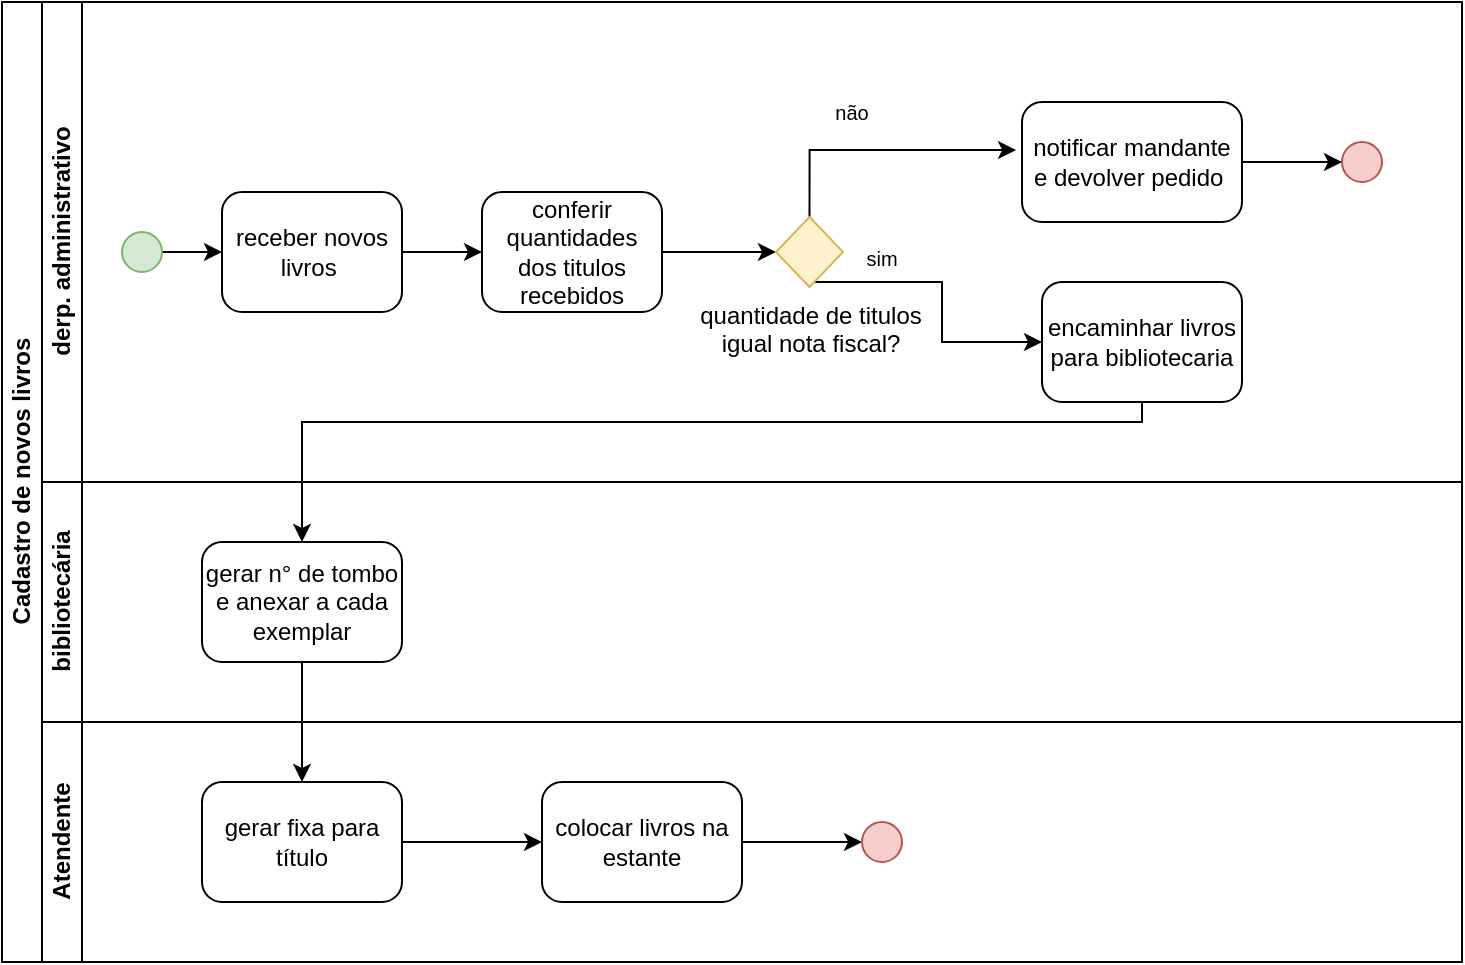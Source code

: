 <mxfile version="17.1.3" type="github">
  <diagram id="Q0MAqNVNHO3hnyYTT2MR" name="Page-1">
    <mxGraphModel dx="1108" dy="451" grid="1" gridSize="10" guides="1" tooltips="1" connect="1" arrows="1" fold="1" page="1" pageScale="1" pageWidth="827" pageHeight="1169" math="0" shadow="0">
      <root>
        <mxCell id="0" />
        <mxCell id="1" parent="0" />
        <mxCell id="cu9Nq8hss9GcxTwLiQSB-1" value="Cadastro de novos livros" style="swimlane;html=1;childLayout=stackLayout;resizeParent=1;resizeParentMax=0;horizontal=0;startSize=20;horizontalStack=0;" vertex="1" parent="1">
          <mxGeometry x="60" y="40" width="730" height="480" as="geometry" />
        </mxCell>
        <mxCell id="cu9Nq8hss9GcxTwLiQSB-2" value="&lt;font style=&quot;font-size: 12px&quot;&gt;derp. administrativo&lt;/font&gt;" style="swimlane;html=1;startSize=20;horizontal=0;" vertex="1" parent="cu9Nq8hss9GcxTwLiQSB-1">
          <mxGeometry x="20" width="710" height="240" as="geometry" />
        </mxCell>
        <mxCell id="cu9Nq8hss9GcxTwLiQSB-32" style="edgeStyle=orthogonalEdgeStyle;rounded=0;orthogonalLoop=1;jettySize=auto;html=1;fontSize=12;" edge="1" parent="cu9Nq8hss9GcxTwLiQSB-2" source="cu9Nq8hss9GcxTwLiQSB-11" target="cu9Nq8hss9GcxTwLiQSB-12">
          <mxGeometry relative="1" as="geometry" />
        </mxCell>
        <mxCell id="cu9Nq8hss9GcxTwLiQSB-11" value="" style="points=[[0.145,0.145,0],[0.5,0,0],[0.855,0.145,0],[1,0.5,0],[0.855,0.855,0],[0.5,1,0],[0.145,0.855,0],[0,0.5,0]];shape=mxgraph.bpmn.event;html=1;verticalLabelPosition=bottom;labelBackgroundColor=#ffffff;verticalAlign=top;align=center;perimeter=ellipsePerimeter;outlineConnect=0;aspect=fixed;outline=standard;symbol=general;fillColor=#d5e8d4;strokeColor=#82b366;" vertex="1" parent="cu9Nq8hss9GcxTwLiQSB-2">
          <mxGeometry x="40" y="115" width="20" height="20" as="geometry" />
        </mxCell>
        <mxCell id="cu9Nq8hss9GcxTwLiQSB-29" style="edgeStyle=orthogonalEdgeStyle;rounded=0;orthogonalLoop=1;jettySize=auto;html=1;entryX=0;entryY=0.5;entryDx=0;entryDy=0;entryPerimeter=0;fontSize=12;" edge="1" parent="cu9Nq8hss9GcxTwLiQSB-2" source="cu9Nq8hss9GcxTwLiQSB-12" target="cu9Nq8hss9GcxTwLiQSB-13">
          <mxGeometry relative="1" as="geometry" />
        </mxCell>
        <mxCell id="cu9Nq8hss9GcxTwLiQSB-12" value="receber novos livros " style="points=[[0.25,0,0],[0.5,0,0],[0.75,0,0],[1,0.25,0],[1,0.5,0],[1,0.75,0],[0.75,1,0],[0.5,1,0],[0.25,1,0],[0,0.75,0],[0,0.5,0],[0,0.25,0]];shape=mxgraph.bpmn.task;whiteSpace=wrap;rectStyle=rounded;size=10;taskMarker=abstract;" vertex="1" parent="cu9Nq8hss9GcxTwLiQSB-2">
          <mxGeometry x="90" y="95" width="90" height="60" as="geometry" />
        </mxCell>
        <mxCell id="cu9Nq8hss9GcxTwLiQSB-30" style="edgeStyle=orthogonalEdgeStyle;rounded=0;orthogonalLoop=1;jettySize=auto;html=1;entryX=0;entryY=0.5;entryDx=0;entryDy=0;entryPerimeter=0;fontSize=12;" edge="1" parent="cu9Nq8hss9GcxTwLiQSB-2" source="cu9Nq8hss9GcxTwLiQSB-13" target="cu9Nq8hss9GcxTwLiQSB-15">
          <mxGeometry relative="1" as="geometry" />
        </mxCell>
        <mxCell id="cu9Nq8hss9GcxTwLiQSB-13" value="conferir quantidades dos titulos recebidos" style="points=[[0.25,0,0],[0.5,0,0],[0.75,0,0],[1,0.25,0],[1,0.5,0],[1,0.75,0],[0.75,1,0],[0.5,1,0],[0.25,1,0],[0,0.75,0],[0,0.5,0],[0,0.25,0]];shape=mxgraph.bpmn.task;whiteSpace=wrap;rectStyle=rounded;size=10;taskMarker=abstract;" vertex="1" parent="cu9Nq8hss9GcxTwLiQSB-2">
          <mxGeometry x="220" y="95" width="90" height="60" as="geometry" />
        </mxCell>
        <mxCell id="cu9Nq8hss9GcxTwLiQSB-22" style="edgeStyle=orthogonalEdgeStyle;rounded=0;orthogonalLoop=1;jettySize=auto;html=1;entryX=0;entryY=0.5;entryDx=0;entryDy=0;entryPerimeter=0;fontSize=10;" edge="1" parent="cu9Nq8hss9GcxTwLiQSB-2" source="cu9Nq8hss9GcxTwLiQSB-15" target="cu9Nq8hss9GcxTwLiQSB-14">
          <mxGeometry relative="1" as="geometry">
            <Array as="points">
              <mxPoint x="450" y="140" />
              <mxPoint x="450" y="170" />
            </Array>
          </mxGeometry>
        </mxCell>
        <mxCell id="cu9Nq8hss9GcxTwLiQSB-23" style="edgeStyle=orthogonalEdgeStyle;rounded=0;orthogonalLoop=1;jettySize=auto;html=1;exitX=0.5;exitY=0;exitDx=0;exitDy=0;exitPerimeter=0;entryX=-0.027;entryY=0.4;entryDx=0;entryDy=0;entryPerimeter=0;fontSize=10;" edge="1" parent="cu9Nq8hss9GcxTwLiQSB-2" source="cu9Nq8hss9GcxTwLiQSB-15" target="cu9Nq8hss9GcxTwLiQSB-16">
          <mxGeometry relative="1" as="geometry" />
        </mxCell>
        <mxCell id="cu9Nq8hss9GcxTwLiQSB-15" value="quantidade de titulos &lt;br&gt;igual nota fiscal?" style="points=[[0.25,0.25,0],[0.5,0,0],[0.75,0.25,0],[1,0.5,0],[0.75,0.75,0],[0.5,1,0],[0.25,0.75,0],[0,0.5,0]];shape=mxgraph.bpmn.gateway2;html=1;verticalLabelPosition=bottom;labelBackgroundColor=#ffffff;verticalAlign=top;align=center;perimeter=rhombusPerimeter;outlineConnect=0;outline=none;symbol=none;fillColor=#fff2cc;strokeColor=#d6b656;" vertex="1" parent="cu9Nq8hss9GcxTwLiQSB-2">
          <mxGeometry x="367" y="107.5" width="33.5" height="35" as="geometry" />
        </mxCell>
        <mxCell id="cu9Nq8hss9GcxTwLiQSB-16" value="notificar mandante e devolver pedido " style="points=[[0.25,0,0],[0.5,0,0],[0.75,0,0],[1,0.25,0],[1,0.5,0],[1,0.75,0],[0.75,1,0],[0.5,1,0],[0.25,1,0],[0,0.75,0],[0,0.5,0],[0,0.25,0]];shape=mxgraph.bpmn.task;whiteSpace=wrap;rectStyle=rounded;size=10;taskMarker=abstract;" vertex="1" parent="cu9Nq8hss9GcxTwLiQSB-2">
          <mxGeometry x="490" y="50" width="110" height="60" as="geometry" />
        </mxCell>
        <mxCell id="cu9Nq8hss9GcxTwLiQSB-14" value="encaminhar livros para bibliotecaria" style="points=[[0.25,0,0],[0.5,0,0],[0.75,0,0],[1,0.25,0],[1,0.5,0],[1,0.75,0],[0.75,1,0],[0.5,1,0],[0.25,1,0],[0,0.75,0],[0,0.5,0],[0,0.25,0]];shape=mxgraph.bpmn.task;whiteSpace=wrap;rectStyle=rounded;size=10;taskMarker=abstract;" vertex="1" parent="cu9Nq8hss9GcxTwLiQSB-2">
          <mxGeometry x="500" y="140" width="100" height="60" as="geometry" />
        </mxCell>
        <mxCell id="cu9Nq8hss9GcxTwLiQSB-20" value="não" style="text;html=1;strokeColor=none;fillColor=none;align=center;verticalAlign=middle;whiteSpace=wrap;rounded=0;fontSize=10;" vertex="1" parent="cu9Nq8hss9GcxTwLiQSB-2">
          <mxGeometry x="375" y="40" width="60" height="30" as="geometry" />
        </mxCell>
        <mxCell id="cu9Nq8hss9GcxTwLiQSB-19" value="sim" style="text;html=1;strokeColor=none;fillColor=none;align=center;verticalAlign=middle;whiteSpace=wrap;rounded=0;fontSize=10;" vertex="1" parent="cu9Nq8hss9GcxTwLiQSB-2">
          <mxGeometry x="390" y="112.5" width="60" height="30" as="geometry" />
        </mxCell>
        <mxCell id="cu9Nq8hss9GcxTwLiQSB-24" value="" style="points=[[0.145,0.145,0],[0.5,0,0],[0.855,0.145,0],[1,0.5,0],[0.855,0.855,0],[0.5,1,0],[0.145,0.855,0],[0,0.5,0]];shape=mxgraph.bpmn.event;html=1;verticalLabelPosition=bottom;labelBackgroundColor=#ffffff;verticalAlign=top;align=center;perimeter=ellipsePerimeter;outlineConnect=0;aspect=fixed;outline=standard;symbol=general;fillColor=#f8cecc;strokeColor=#b85450;" vertex="1" parent="cu9Nq8hss9GcxTwLiQSB-2">
          <mxGeometry x="650" y="70" width="20" height="20" as="geometry" />
        </mxCell>
        <mxCell id="cu9Nq8hss9GcxTwLiQSB-31" style="edgeStyle=orthogonalEdgeStyle;rounded=0;orthogonalLoop=1;jettySize=auto;html=1;fontSize=12;entryX=0;entryY=0.5;entryDx=0;entryDy=0;entryPerimeter=0;" edge="1" parent="cu9Nq8hss9GcxTwLiQSB-2" source="cu9Nq8hss9GcxTwLiQSB-16" target="cu9Nq8hss9GcxTwLiQSB-24">
          <mxGeometry relative="1" as="geometry">
            <mxPoint x="640" y="80" as="targetPoint" />
          </mxGeometry>
        </mxCell>
        <mxCell id="cu9Nq8hss9GcxTwLiQSB-3" value="bibliotecária" style="swimlane;html=1;startSize=20;horizontal=0;" vertex="1" parent="cu9Nq8hss9GcxTwLiQSB-1">
          <mxGeometry x="20" y="240" width="710" height="120" as="geometry" />
        </mxCell>
        <mxCell id="cu9Nq8hss9GcxTwLiQSB-25" value="gerar n° de tombo e anexar a cada exemplar" style="points=[[0.25,0,0],[0.5,0,0],[0.75,0,0],[1,0.25,0],[1,0.5,0],[1,0.75,0],[0.75,1,0],[0.5,1,0],[0.25,1,0],[0,0.75,0],[0,0.5,0],[0,0.25,0]];shape=mxgraph.bpmn.task;whiteSpace=wrap;rectStyle=rounded;size=10;taskMarker=abstract;" vertex="1" parent="cu9Nq8hss9GcxTwLiQSB-3">
          <mxGeometry x="80" y="30" width="100" height="60" as="geometry" />
        </mxCell>
        <mxCell id="cu9Nq8hss9GcxTwLiQSB-4" value="Atendente" style="swimlane;html=1;startSize=20;horizontal=0;" vertex="1" parent="cu9Nq8hss9GcxTwLiQSB-1">
          <mxGeometry x="20" y="360" width="710" height="120" as="geometry" />
        </mxCell>
        <mxCell id="cu9Nq8hss9GcxTwLiQSB-35" style="edgeStyle=orthogonalEdgeStyle;rounded=0;orthogonalLoop=1;jettySize=auto;html=1;entryX=0;entryY=0.5;entryDx=0;entryDy=0;entryPerimeter=0;fontSize=12;" edge="1" parent="cu9Nq8hss9GcxTwLiQSB-4" source="cu9Nq8hss9GcxTwLiQSB-26" target="cu9Nq8hss9GcxTwLiQSB-27">
          <mxGeometry relative="1" as="geometry" />
        </mxCell>
        <mxCell id="cu9Nq8hss9GcxTwLiQSB-26" value="gerar fixa para título" style="points=[[0.25,0,0],[0.5,0,0],[0.75,0,0],[1,0.25,0],[1,0.5,0],[1,0.75,0],[0.75,1,0],[0.5,1,0],[0.25,1,0],[0,0.75,0],[0,0.5,0],[0,0.25,0]];shape=mxgraph.bpmn.task;whiteSpace=wrap;rectStyle=rounded;size=10;taskMarker=abstract;" vertex="1" parent="cu9Nq8hss9GcxTwLiQSB-4">
          <mxGeometry x="80" y="30" width="100" height="60" as="geometry" />
        </mxCell>
        <mxCell id="cu9Nq8hss9GcxTwLiQSB-36" style="edgeStyle=orthogonalEdgeStyle;rounded=0;orthogonalLoop=1;jettySize=auto;html=1;entryX=0;entryY=0.5;entryDx=0;entryDy=0;entryPerimeter=0;fontSize=12;" edge="1" parent="cu9Nq8hss9GcxTwLiQSB-4" source="cu9Nq8hss9GcxTwLiQSB-27" target="cu9Nq8hss9GcxTwLiQSB-28">
          <mxGeometry relative="1" as="geometry" />
        </mxCell>
        <mxCell id="cu9Nq8hss9GcxTwLiQSB-27" value="colocar livros na estante" style="points=[[0.25,0,0],[0.5,0,0],[0.75,0,0],[1,0.25,0],[1,0.5,0],[1,0.75,0],[0.75,1,0],[0.5,1,0],[0.25,1,0],[0,0.75,0],[0,0.5,0],[0,0.25,0]];shape=mxgraph.bpmn.task;whiteSpace=wrap;rectStyle=rounded;size=10;taskMarker=abstract;" vertex="1" parent="cu9Nq8hss9GcxTwLiQSB-4">
          <mxGeometry x="250" y="30" width="100" height="60" as="geometry" />
        </mxCell>
        <mxCell id="cu9Nq8hss9GcxTwLiQSB-28" value="" style="points=[[0.145,0.145,0],[0.5,0,0],[0.855,0.145,0],[1,0.5,0],[0.855,0.855,0],[0.5,1,0],[0.145,0.855,0],[0,0.5,0]];shape=mxgraph.bpmn.event;html=1;verticalLabelPosition=bottom;labelBackgroundColor=#ffffff;verticalAlign=top;align=center;perimeter=ellipsePerimeter;outlineConnect=0;aspect=fixed;outline=standard;symbol=general;fillColor=#f8cecc;strokeColor=#b85450;" vertex="1" parent="cu9Nq8hss9GcxTwLiQSB-4">
          <mxGeometry x="410" y="50" width="20" height="20" as="geometry" />
        </mxCell>
        <mxCell id="cu9Nq8hss9GcxTwLiQSB-33" style="edgeStyle=orthogonalEdgeStyle;rounded=0;orthogonalLoop=1;jettySize=auto;html=1;entryX=0.5;entryY=0;entryDx=0;entryDy=0;entryPerimeter=0;fontSize=12;" edge="1" parent="cu9Nq8hss9GcxTwLiQSB-1" source="cu9Nq8hss9GcxTwLiQSB-14" target="cu9Nq8hss9GcxTwLiQSB-25">
          <mxGeometry relative="1" as="geometry">
            <Array as="points">
              <mxPoint x="570" y="210" />
              <mxPoint x="150" y="210" />
            </Array>
          </mxGeometry>
        </mxCell>
        <mxCell id="cu9Nq8hss9GcxTwLiQSB-34" style="edgeStyle=orthogonalEdgeStyle;rounded=0;orthogonalLoop=1;jettySize=auto;html=1;entryX=0.5;entryY=0;entryDx=0;entryDy=0;entryPerimeter=0;fontSize=12;" edge="1" parent="cu9Nq8hss9GcxTwLiQSB-1" source="cu9Nq8hss9GcxTwLiQSB-25" target="cu9Nq8hss9GcxTwLiQSB-26">
          <mxGeometry relative="1" as="geometry" />
        </mxCell>
      </root>
    </mxGraphModel>
  </diagram>
</mxfile>
